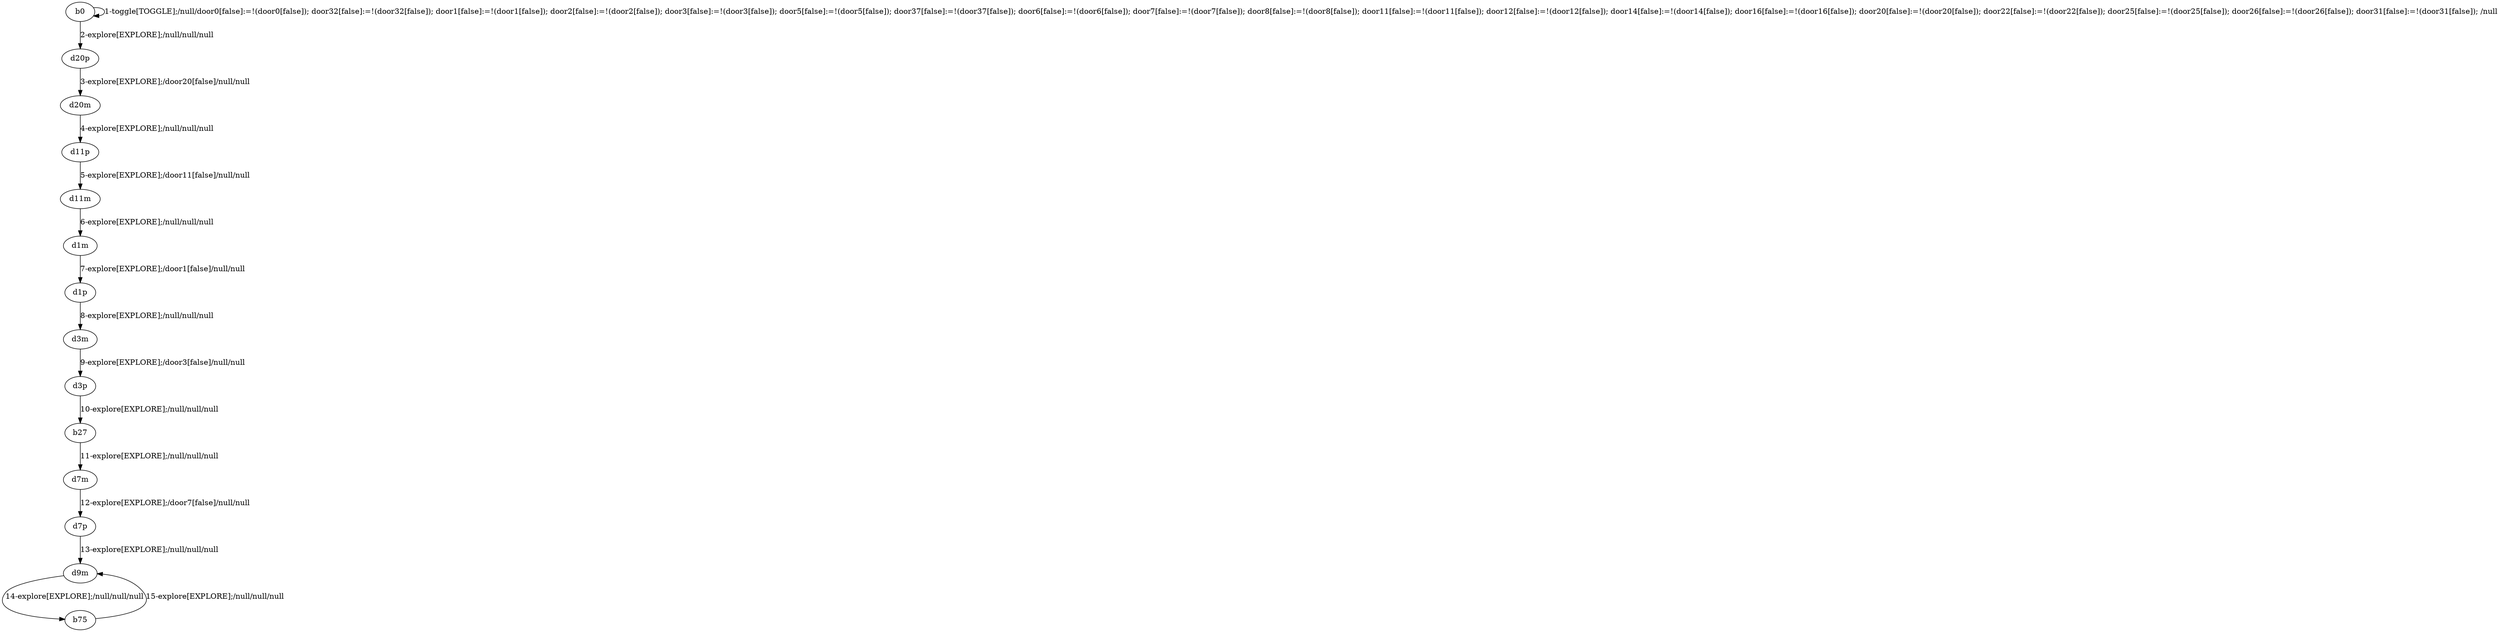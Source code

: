 # Total number of goals covered by this test: 2
# d9m --> b75
# b75 --> d9m

digraph g {
"b0" -> "b0" [label = "1-toggle[TOGGLE];/null/door0[false]:=!(door0[false]); door32[false]:=!(door32[false]); door1[false]:=!(door1[false]); door2[false]:=!(door2[false]); door3[false]:=!(door3[false]); door5[false]:=!(door5[false]); door37[false]:=!(door37[false]); door6[false]:=!(door6[false]); door7[false]:=!(door7[false]); door8[false]:=!(door8[false]); door11[false]:=!(door11[false]); door12[false]:=!(door12[false]); door14[false]:=!(door14[false]); door16[false]:=!(door16[false]); door20[false]:=!(door20[false]); door22[false]:=!(door22[false]); door25[false]:=!(door25[false]); door26[false]:=!(door26[false]); door31[false]:=!(door31[false]); /null"];
"b0" -> "d20p" [label = "2-explore[EXPLORE];/null/null/null"];
"d20p" -> "d20m" [label = "3-explore[EXPLORE];/door20[false]/null/null"];
"d20m" -> "d11p" [label = "4-explore[EXPLORE];/null/null/null"];
"d11p" -> "d11m" [label = "5-explore[EXPLORE];/door11[false]/null/null"];
"d11m" -> "d1m" [label = "6-explore[EXPLORE];/null/null/null"];
"d1m" -> "d1p" [label = "7-explore[EXPLORE];/door1[false]/null/null"];
"d1p" -> "d3m" [label = "8-explore[EXPLORE];/null/null/null"];
"d3m" -> "d3p" [label = "9-explore[EXPLORE];/door3[false]/null/null"];
"d3p" -> "b27" [label = "10-explore[EXPLORE];/null/null/null"];
"b27" -> "d7m" [label = "11-explore[EXPLORE];/null/null/null"];
"d7m" -> "d7p" [label = "12-explore[EXPLORE];/door7[false]/null/null"];
"d7p" -> "d9m" [label = "13-explore[EXPLORE];/null/null/null"];
"d9m" -> "b75" [label = "14-explore[EXPLORE];/null/null/null"];
"b75" -> "d9m" [label = "15-explore[EXPLORE];/null/null/null"];
}